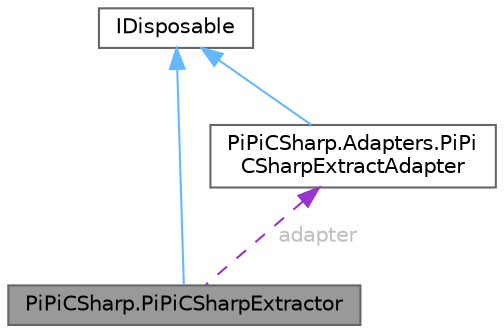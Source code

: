 digraph "PiPiCSharp.PiPiCSharpExtractor"
{
 // LATEX_PDF_SIZE
  bgcolor="transparent";
  edge [fontname=Helvetica,fontsize=10,labelfontname=Helvetica,labelfontsize=10];
  node [fontname=Helvetica,fontsize=10,shape=box,height=0.2,width=0.4];
  Node1 [id="Node000001",label="PiPiCSharp.PiPiCSharpExtractor",height=0.2,width=0.4,color="gray40", fillcolor="grey60", style="filled", fontcolor="black",tooltip="The PDF extractor."];
  Node2 -> Node1 [id="edge1_Node000001_Node000002",dir="back",color="steelblue1",style="solid",tooltip=" "];
  Node2 [id="Node000002",label="IDisposable",height=0.2,width=0.4,color="gray40", fillcolor="white", style="filled",tooltip=" "];
  Node3 -> Node1 [id="edge2_Node000001_Node000003",dir="back",color="darkorchid3",style="dashed",tooltip=" ",label=" adapter",fontcolor="grey" ];
  Node3 [id="Node000003",label="PiPiCSharp.Adapters.PiPi\lCSharpExtractAdapter",height=0.2,width=0.4,color="gray40", fillcolor="white", style="filled",URL="$class_pi_pi_c_sharp_1_1_adapters_1_1_pi_pi_c_sharp_extract_adapter.html",tooltip="PDF extractor adapter."];
  Node2 -> Node3 [id="edge3_Node000003_Node000002",dir="back",color="steelblue1",style="solid",tooltip=" "];
}
